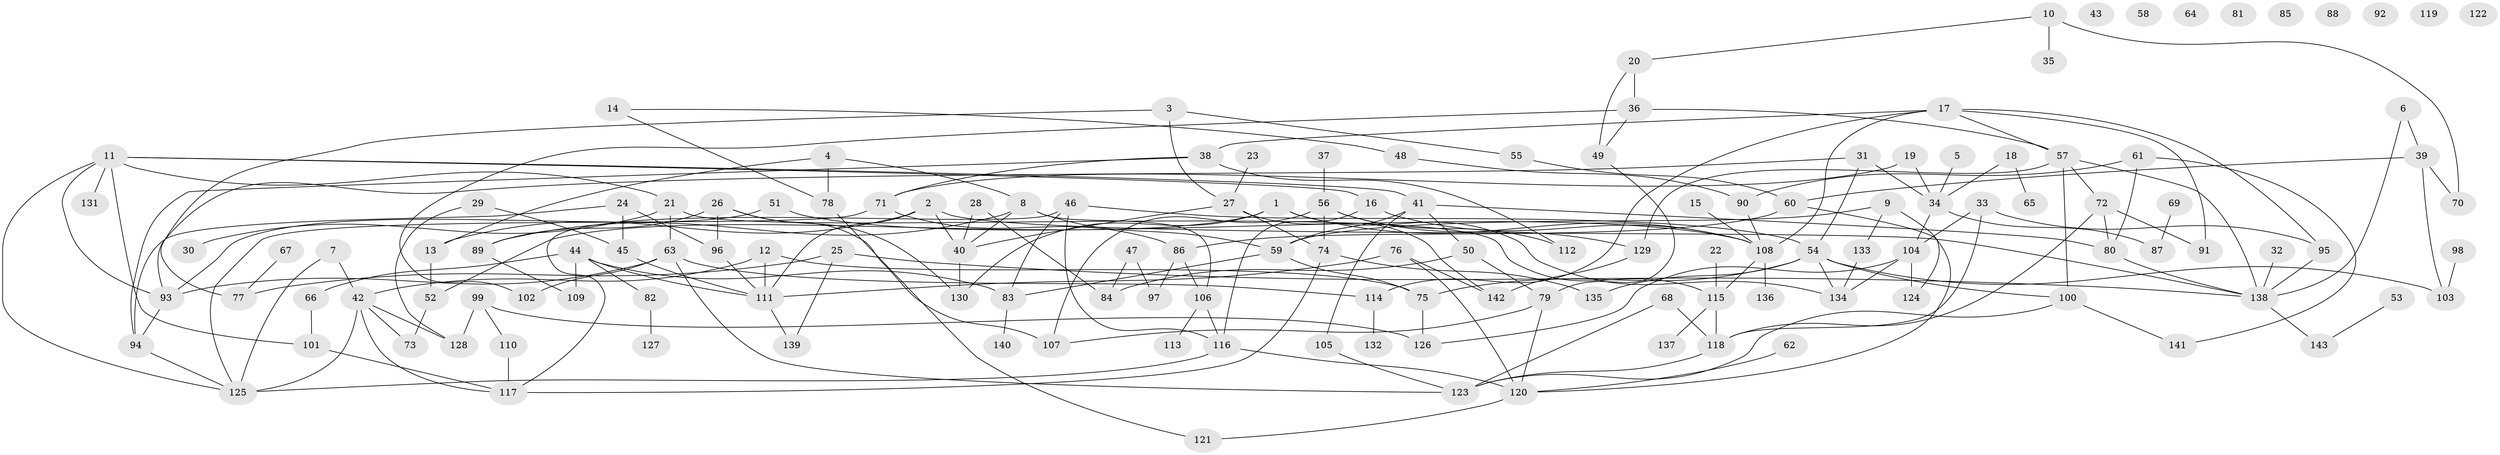 // coarse degree distribution, {4: 0.15873015873015872, 7: 0.06349206349206349, 3: 0.2857142857142857, 5: 0.1111111111111111, 1: 0.07936507936507936, 2: 0.1111111111111111, 6: 0.09523809523809523, 8: 0.031746031746031744, 11: 0.015873015873015872, 9: 0.047619047619047616}
// Generated by graph-tools (version 1.1) at 2025/35/03/04/25 23:35:50]
// undirected, 143 vertices, 210 edges
graph export_dot {
  node [color=gray90,style=filled];
  1;
  2;
  3;
  4;
  5;
  6;
  7;
  8;
  9;
  10;
  11;
  12;
  13;
  14;
  15;
  16;
  17;
  18;
  19;
  20;
  21;
  22;
  23;
  24;
  25;
  26;
  27;
  28;
  29;
  30;
  31;
  32;
  33;
  34;
  35;
  36;
  37;
  38;
  39;
  40;
  41;
  42;
  43;
  44;
  45;
  46;
  47;
  48;
  49;
  50;
  51;
  52;
  53;
  54;
  55;
  56;
  57;
  58;
  59;
  60;
  61;
  62;
  63;
  64;
  65;
  66;
  67;
  68;
  69;
  70;
  71;
  72;
  73;
  74;
  75;
  76;
  77;
  78;
  79;
  80;
  81;
  82;
  83;
  84;
  85;
  86;
  87;
  88;
  89;
  90;
  91;
  92;
  93;
  94;
  95;
  96;
  97;
  98;
  99;
  100;
  101;
  102;
  103;
  104;
  105;
  106;
  107;
  108;
  109;
  110;
  111;
  112;
  113;
  114;
  115;
  116;
  117;
  118;
  119;
  120;
  121;
  122;
  123;
  124;
  125;
  126;
  127;
  128;
  129;
  130;
  131;
  132;
  133;
  134;
  135;
  136;
  137;
  138;
  139;
  140;
  141;
  142;
  143;
  1 -- 52;
  1 -- 108;
  1 -- 130;
  1 -- 134;
  2 -- 13;
  2 -- 40;
  2 -- 111;
  2 -- 138;
  3 -- 27;
  3 -- 55;
  3 -- 77;
  4 -- 8;
  4 -- 13;
  4 -- 78;
  5 -- 34;
  6 -- 39;
  6 -- 138;
  7 -- 42;
  7 -- 125;
  8 -- 40;
  8 -- 59;
  8 -- 89;
  8 -- 106;
  9 -- 59;
  9 -- 124;
  9 -- 133;
  10 -- 20;
  10 -- 35;
  10 -- 70;
  11 -- 16;
  11 -- 21;
  11 -- 41;
  11 -- 93;
  11 -- 101;
  11 -- 125;
  11 -- 131;
  12 -- 42;
  12 -- 75;
  12 -- 111;
  13 -- 52;
  14 -- 48;
  14 -- 78;
  15 -- 108;
  16 -- 108;
  16 -- 116;
  17 -- 38;
  17 -- 57;
  17 -- 91;
  17 -- 95;
  17 -- 108;
  17 -- 114;
  18 -- 34;
  18 -- 65;
  19 -- 34;
  19 -- 71;
  20 -- 36;
  20 -- 49;
  21 -- 30;
  21 -- 63;
  21 -- 115;
  22 -- 115;
  23 -- 27;
  24 -- 45;
  24 -- 94;
  24 -- 96;
  25 -- 77;
  25 -- 138;
  25 -- 139;
  26 -- 89;
  26 -- 96;
  26 -- 107;
  26 -- 130;
  27 -- 40;
  27 -- 74;
  27 -- 142;
  28 -- 40;
  28 -- 84;
  29 -- 45;
  29 -- 128;
  31 -- 34;
  31 -- 54;
  31 -- 93;
  32 -- 138;
  33 -- 95;
  33 -- 104;
  33 -- 118;
  34 -- 87;
  34 -- 104;
  36 -- 49;
  36 -- 57;
  36 -- 102;
  37 -- 56;
  38 -- 71;
  38 -- 94;
  38 -- 112;
  39 -- 60;
  39 -- 70;
  39 -- 103;
  40 -- 130;
  41 -- 50;
  41 -- 59;
  41 -- 80;
  41 -- 105;
  42 -- 73;
  42 -- 117;
  42 -- 125;
  42 -- 128;
  44 -- 66;
  44 -- 82;
  44 -- 83;
  44 -- 109;
  44 -- 111;
  45 -- 111;
  46 -- 54;
  46 -- 83;
  46 -- 116;
  46 -- 117;
  47 -- 84;
  47 -- 97;
  48 -- 90;
  49 -- 79;
  50 -- 79;
  50 -- 84;
  51 -- 93;
  51 -- 108;
  52 -- 73;
  53 -- 143;
  54 -- 75;
  54 -- 100;
  54 -- 103;
  54 -- 134;
  54 -- 135;
  55 -- 60;
  56 -- 74;
  56 -- 107;
  56 -- 112;
  56 -- 129;
  57 -- 72;
  57 -- 100;
  57 -- 129;
  57 -- 138;
  59 -- 75;
  59 -- 83;
  60 -- 86;
  60 -- 120;
  61 -- 80;
  61 -- 90;
  61 -- 141;
  62 -- 120;
  63 -- 93;
  63 -- 102;
  63 -- 114;
  63 -- 123;
  66 -- 101;
  67 -- 77;
  68 -- 118;
  68 -- 123;
  69 -- 87;
  71 -- 86;
  71 -- 125;
  72 -- 80;
  72 -- 91;
  72 -- 118;
  74 -- 117;
  74 -- 135;
  75 -- 126;
  76 -- 111;
  76 -- 120;
  76 -- 142;
  78 -- 121;
  79 -- 107;
  79 -- 120;
  80 -- 138;
  82 -- 127;
  83 -- 140;
  86 -- 97;
  86 -- 106;
  89 -- 109;
  90 -- 108;
  93 -- 94;
  94 -- 125;
  95 -- 138;
  96 -- 111;
  98 -- 103;
  99 -- 110;
  99 -- 126;
  99 -- 128;
  100 -- 123;
  100 -- 141;
  101 -- 117;
  104 -- 124;
  104 -- 126;
  104 -- 134;
  105 -- 123;
  106 -- 113;
  106 -- 116;
  108 -- 115;
  108 -- 136;
  110 -- 117;
  111 -- 139;
  114 -- 132;
  115 -- 118;
  115 -- 137;
  116 -- 120;
  116 -- 125;
  118 -- 123;
  120 -- 121;
  129 -- 142;
  133 -- 134;
  138 -- 143;
}
